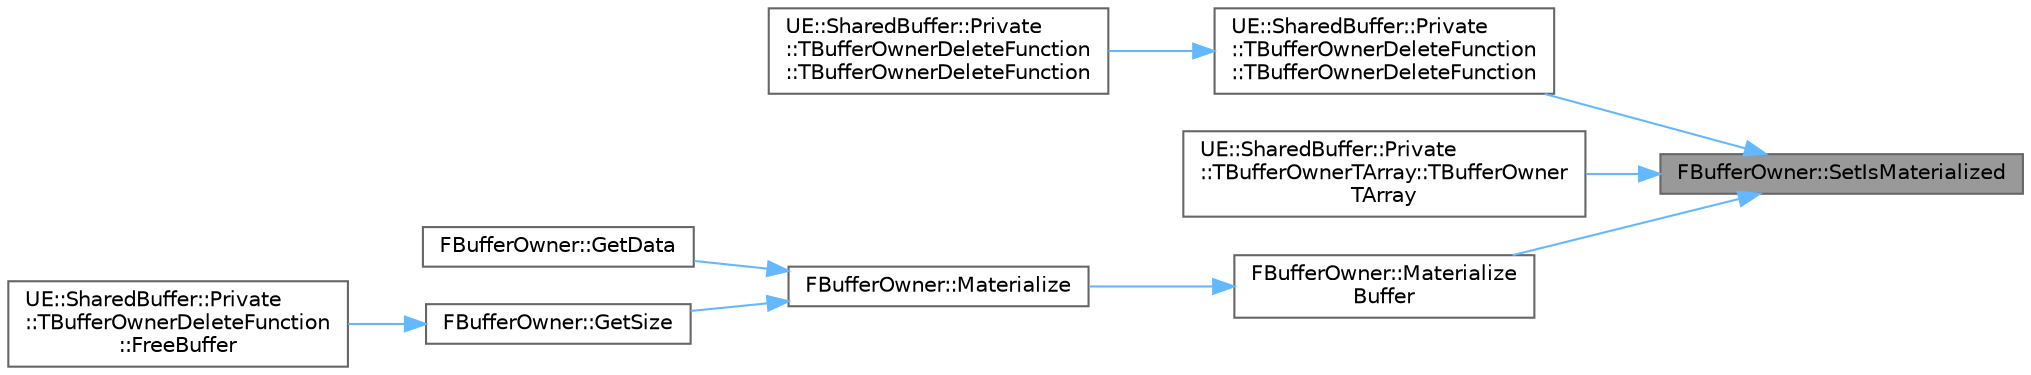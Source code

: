 digraph "FBufferOwner::SetIsMaterialized"
{
 // INTERACTIVE_SVG=YES
 // LATEX_PDF_SIZE
  bgcolor="transparent";
  edge [fontname=Helvetica,fontsize=10,labelfontname=Helvetica,labelfontsize=10];
  node [fontname=Helvetica,fontsize=10,shape=box,height=0.2,width=0.4];
  rankdir="RL";
  Node1 [id="Node000001",label="FBufferOwner::SetIsMaterialized",height=0.2,width=0.4,color="gray40", fillcolor="grey60", style="filled", fontcolor="black",tooltip=" "];
  Node1 -> Node2 [id="edge1_Node000001_Node000002",dir="back",color="steelblue1",style="solid",tooltip=" "];
  Node2 [id="Node000002",label="UE::SharedBuffer::Private\l::TBufferOwnerDeleteFunction\l::TBufferOwnerDeleteFunction",height=0.2,width=0.4,color="grey40", fillcolor="white", style="filled",URL="$d1/d7c/classUE_1_1SharedBuffer_1_1Private_1_1TBufferOwnerDeleteFunction.html#a2e448b63af2982ba632e94726c2c6a37",tooltip=" "];
  Node2 -> Node3 [id="edge2_Node000002_Node000003",dir="back",color="steelblue1",style="solid",tooltip=" "];
  Node3 [id="Node000003",label="UE::SharedBuffer::Private\l::TBufferOwnerDeleteFunction\l::TBufferOwnerDeleteFunction",height=0.2,width=0.4,color="grey40", fillcolor="white", style="filled",URL="$d1/d7c/classUE_1_1SharedBuffer_1_1Private_1_1TBufferOwnerDeleteFunction.html#aea21f0782c91aa760939ed1556a01f64",tooltip=" "];
  Node1 -> Node4 [id="edge3_Node000001_Node000004",dir="back",color="steelblue1",style="solid",tooltip=" "];
  Node4 [id="Node000004",label="UE::SharedBuffer::Private\l::TBufferOwnerTArray::TBufferOwner\lTArray",height=0.2,width=0.4,color="grey40", fillcolor="white", style="filled",URL="$df/db1/classUE_1_1SharedBuffer_1_1Private_1_1TBufferOwnerTArray.html#a00b0d5af71048cdb60d3f1b1ed1c4a1f",tooltip=" "];
  Node1 -> Node5 [id="edge4_Node000001_Node000005",dir="back",color="steelblue1",style="solid",tooltip=" "];
  Node5 [id="Node000005",label="FBufferOwner::Materialize\lBuffer",height=0.2,width=0.4,color="grey40", fillcolor="white", style="filled",URL="$d3/d0f/classFBufferOwner.html#a9bed6771f9e608cf49686f1ed7766be1",tooltip="Materialize the buffer by making it ready to be accessed."];
  Node5 -> Node6 [id="edge5_Node000005_Node000006",dir="back",color="steelblue1",style="solid",tooltip=" "];
  Node6 [id="Node000006",label="FBufferOwner::Materialize",height=0.2,width=0.4,color="grey40", fillcolor="white", style="filled",URL="$d3/d0f/classFBufferOwner.html#a4c7cb814e41d26d15efd3bb764d1064e",tooltip=" "];
  Node6 -> Node7 [id="edge6_Node000006_Node000007",dir="back",color="steelblue1",style="solid",tooltip=" "];
  Node7 [id="Node000007",label="FBufferOwner::GetData",height=0.2,width=0.4,color="grey40", fillcolor="white", style="filled",URL="$d3/d0f/classFBufferOwner.html#a4e5787220f88c685aa9be8400eff6b15",tooltip=" "];
  Node6 -> Node8 [id="edge7_Node000006_Node000008",dir="back",color="steelblue1",style="solid",tooltip=" "];
  Node8 [id="Node000008",label="FBufferOwner::GetSize",height=0.2,width=0.4,color="grey40", fillcolor="white", style="filled",URL="$d3/d0f/classFBufferOwner.html#a70712cc75c3ebbd87e600ba6b391e149",tooltip=" "];
  Node8 -> Node9 [id="edge8_Node000008_Node000009",dir="back",color="steelblue1",style="solid",tooltip=" "];
  Node9 [id="Node000009",label="UE::SharedBuffer::Private\l::TBufferOwnerDeleteFunction\l::FreeBuffer",height=0.2,width=0.4,color="grey40", fillcolor="white", style="filled",URL="$d1/d7c/classUE_1_1SharedBuffer_1_1Private_1_1TBufferOwnerDeleteFunction.html#a57a7009e5dc6897397daf58fe0adbf28",tooltip="Free the buffer and any associated resources."];
}

